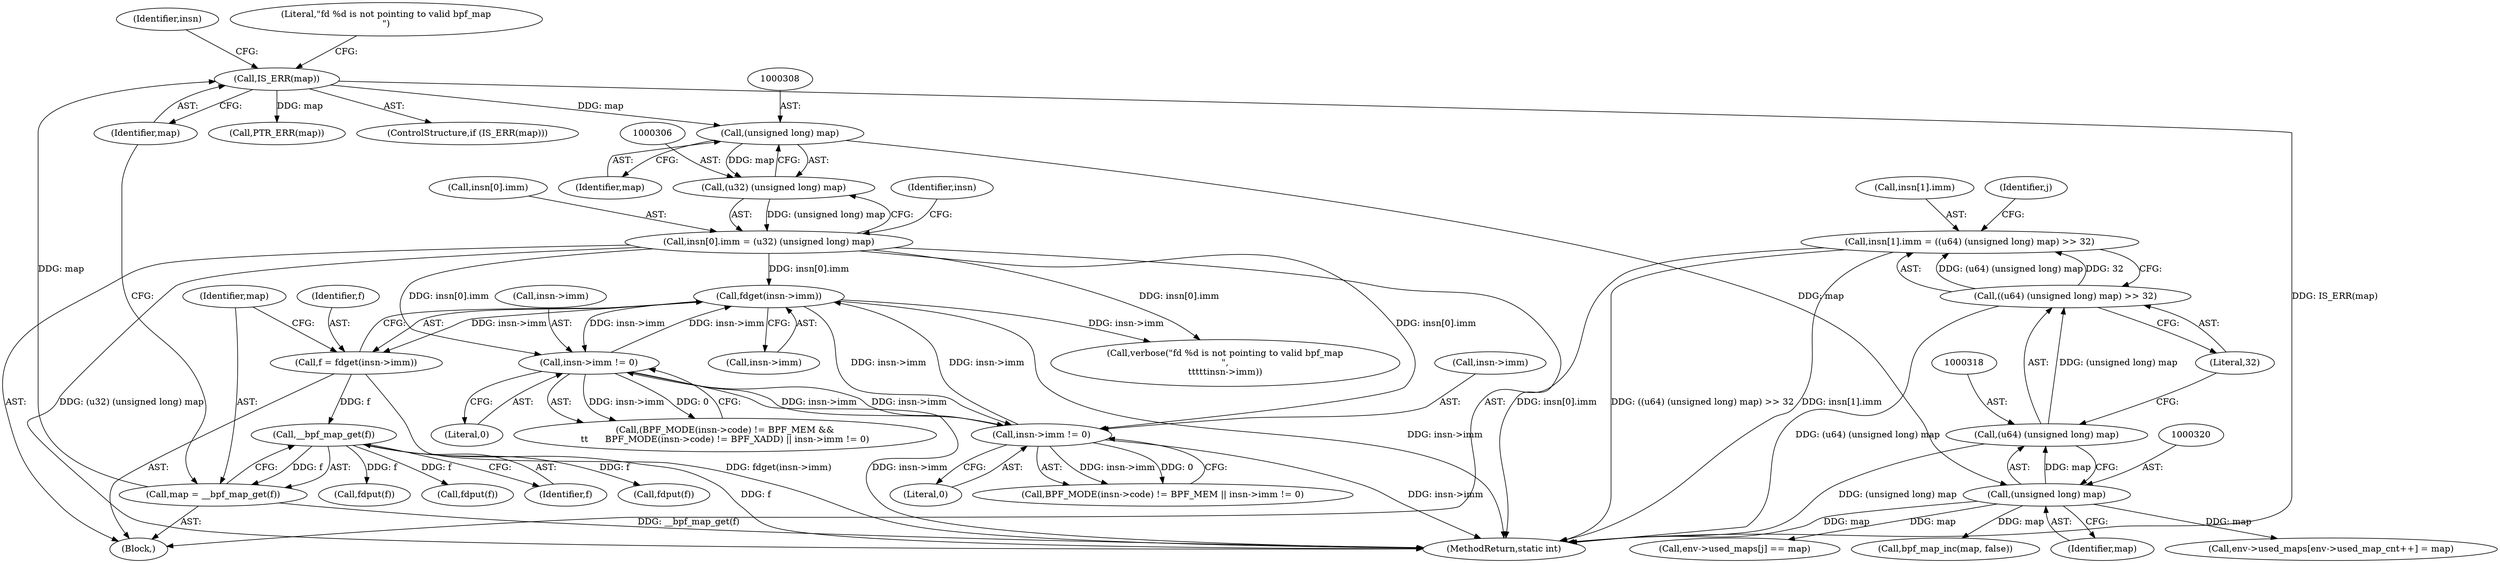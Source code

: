 digraph "0_linux_92117d8443bc5afacc8d5ba82e541946310f106e_4@array" {
"1000310" [label="(Call,insn[1].imm = ((u64) (unsigned long) map) >> 32)"];
"1000316" [label="(Call,((u64) (unsigned long) map) >> 32)"];
"1000317" [label="(Call,(u64) (unsigned long) map)"];
"1000319" [label="(Call,(unsigned long) map)"];
"1000307" [label="(Call,(unsigned long) map)"];
"1000288" [label="(Call,IS_ERR(map))"];
"1000283" [label="(Call,map = __bpf_map_get(f))"];
"1000285" [label="(Call,__bpf_map_get(f))"];
"1000277" [label="(Call,f = fdget(insn->imm))"];
"1000279" [label="(Call,fdget(insn->imm))"];
"1000188" [label="(Call,insn->imm != 0)"];
"1000299" [label="(Call,insn[0].imm = (u32) (unsigned long) map)"];
"1000305" [label="(Call,(u32) (unsigned long) map)"];
"1000155" [label="(Call,insn->imm != 0)"];
"1000317" [label="(Call,(u64) (unsigned long) map)"];
"1000368" [label="(Call,bpf_map_inc(map, false))"];
"1000291" [label="(Call,verbose(\"fd %d is not pointing to valid bpf_map\n\",\n\t\t\t\t\tinsn->imm))"];
"1000148" [label="(Call,BPF_MODE(insn->code) != BPF_MEM || insn->imm != 0)"];
"1000353" [label="(Call,fdput(f))"];
"1000285" [label="(Call,__bpf_map_get(f))"];
"1000159" [label="(Literal,0)"];
"1000155" [label="(Call,insn->imm != 0)"];
"1000321" [label="(Identifier,map)"];
"1000371" [label="(Call,fdput(f))"];
"1000311" [label="(Call,insn[1].imm)"];
"1000192" [label="(Literal,0)"];
"1000189" [label="(Call,insn->imm)"];
"1000278" [label="(Identifier,f)"];
"1000279" [label="(Call,fdget(insn->imm))"];
"1000302" [label="(Identifier,insn)"];
"1000288" [label="(Call,IS_ERR(map))"];
"1000325" [label="(Identifier,j)"];
"1000322" [label="(Literal,32)"];
"1000305" [label="(Call,(u32) (unsigned long) map)"];
"1000174" [label="(Call,(BPF_MODE(insn->code) != BPF_MEM &&\n\t\t      BPF_MODE(insn->code) != BPF_XADD) || insn->imm != 0)"];
"1000283" [label="(Call,map = __bpf_map_get(f))"];
"1000188" [label="(Call,insn->imm != 0)"];
"1000307" [label="(Call,(unsigned long) map)"];
"1000289" [label="(Identifier,map)"];
"1000316" [label="(Call,((u64) (unsigned long) map) >> 32)"];
"1000286" [label="(Identifier,f)"];
"1000313" [label="(Identifier,insn)"];
"1000156" [label="(Call,insn->imm)"];
"1000358" [label="(Call,env->used_maps[env->used_map_cnt++] = map)"];
"1000335" [label="(Call,env->used_maps[j] == map)"];
"1000297" [label="(Call,PTR_ERR(map))"];
"1000299" [label="(Call,insn[0].imm = (u32) (unsigned long) map)"];
"1000380" [label="(MethodReturn,static int)"];
"1000280" [label="(Call,insn->imm)"];
"1000277" [label="(Call,f = fdget(insn->imm))"];
"1000300" [label="(Call,insn[0].imm)"];
"1000309" [label="(Identifier,map)"];
"1000292" [label="(Literal,\"fd %d is not pointing to valid bpf_map\n\")"];
"1000287" [label="(ControlStructure,if (IS_ERR(map)))"];
"1000310" [label="(Call,insn[1].imm = ((u64) (unsigned long) map) >> 32)"];
"1000319" [label="(Call,(unsigned long) map)"];
"1000211" [label="(Block,)"];
"1000343" [label="(Call,fdput(f))"];
"1000284" [label="(Identifier,map)"];
"1000310" -> "1000211"  [label="AST: "];
"1000310" -> "1000316"  [label="CFG: "];
"1000311" -> "1000310"  [label="AST: "];
"1000316" -> "1000310"  [label="AST: "];
"1000325" -> "1000310"  [label="CFG: "];
"1000310" -> "1000380"  [label="DDG: ((u64) (unsigned long) map) >> 32"];
"1000310" -> "1000380"  [label="DDG: insn[1].imm"];
"1000316" -> "1000310"  [label="DDG: (u64) (unsigned long) map"];
"1000316" -> "1000310"  [label="DDG: 32"];
"1000316" -> "1000322"  [label="CFG: "];
"1000317" -> "1000316"  [label="AST: "];
"1000322" -> "1000316"  [label="AST: "];
"1000316" -> "1000380"  [label="DDG: (u64) (unsigned long) map"];
"1000317" -> "1000316"  [label="DDG: (unsigned long) map"];
"1000317" -> "1000319"  [label="CFG: "];
"1000318" -> "1000317"  [label="AST: "];
"1000319" -> "1000317"  [label="AST: "];
"1000322" -> "1000317"  [label="CFG: "];
"1000317" -> "1000380"  [label="DDG: (unsigned long) map"];
"1000319" -> "1000317"  [label="DDG: map"];
"1000319" -> "1000321"  [label="CFG: "];
"1000320" -> "1000319"  [label="AST: "];
"1000321" -> "1000319"  [label="AST: "];
"1000319" -> "1000380"  [label="DDG: map"];
"1000307" -> "1000319"  [label="DDG: map"];
"1000319" -> "1000335"  [label="DDG: map"];
"1000319" -> "1000358"  [label="DDG: map"];
"1000319" -> "1000368"  [label="DDG: map"];
"1000307" -> "1000305"  [label="AST: "];
"1000307" -> "1000309"  [label="CFG: "];
"1000308" -> "1000307"  [label="AST: "];
"1000309" -> "1000307"  [label="AST: "];
"1000305" -> "1000307"  [label="CFG: "];
"1000307" -> "1000305"  [label="DDG: map"];
"1000288" -> "1000307"  [label="DDG: map"];
"1000288" -> "1000287"  [label="AST: "];
"1000288" -> "1000289"  [label="CFG: "];
"1000289" -> "1000288"  [label="AST: "];
"1000292" -> "1000288"  [label="CFG: "];
"1000302" -> "1000288"  [label="CFG: "];
"1000288" -> "1000380"  [label="DDG: IS_ERR(map)"];
"1000283" -> "1000288"  [label="DDG: map"];
"1000288" -> "1000297"  [label="DDG: map"];
"1000283" -> "1000211"  [label="AST: "];
"1000283" -> "1000285"  [label="CFG: "];
"1000284" -> "1000283"  [label="AST: "];
"1000285" -> "1000283"  [label="AST: "];
"1000289" -> "1000283"  [label="CFG: "];
"1000283" -> "1000380"  [label="DDG: __bpf_map_get(f)"];
"1000285" -> "1000283"  [label="DDG: f"];
"1000285" -> "1000286"  [label="CFG: "];
"1000286" -> "1000285"  [label="AST: "];
"1000285" -> "1000380"  [label="DDG: f"];
"1000277" -> "1000285"  [label="DDG: f"];
"1000285" -> "1000343"  [label="DDG: f"];
"1000285" -> "1000353"  [label="DDG: f"];
"1000285" -> "1000371"  [label="DDG: f"];
"1000277" -> "1000211"  [label="AST: "];
"1000277" -> "1000279"  [label="CFG: "];
"1000278" -> "1000277"  [label="AST: "];
"1000279" -> "1000277"  [label="AST: "];
"1000284" -> "1000277"  [label="CFG: "];
"1000277" -> "1000380"  [label="DDG: fdget(insn->imm)"];
"1000279" -> "1000277"  [label="DDG: insn->imm"];
"1000279" -> "1000280"  [label="CFG: "];
"1000280" -> "1000279"  [label="AST: "];
"1000279" -> "1000380"  [label="DDG: insn->imm"];
"1000279" -> "1000155"  [label="DDG: insn->imm"];
"1000279" -> "1000188"  [label="DDG: insn->imm"];
"1000188" -> "1000279"  [label="DDG: insn->imm"];
"1000299" -> "1000279"  [label="DDG: insn[0].imm"];
"1000155" -> "1000279"  [label="DDG: insn->imm"];
"1000279" -> "1000291"  [label="DDG: insn->imm"];
"1000188" -> "1000174"  [label="AST: "];
"1000188" -> "1000192"  [label="CFG: "];
"1000189" -> "1000188"  [label="AST: "];
"1000192" -> "1000188"  [label="AST: "];
"1000174" -> "1000188"  [label="CFG: "];
"1000188" -> "1000380"  [label="DDG: insn->imm"];
"1000188" -> "1000155"  [label="DDG: insn->imm"];
"1000188" -> "1000174"  [label="DDG: insn->imm"];
"1000188" -> "1000174"  [label="DDG: 0"];
"1000299" -> "1000188"  [label="DDG: insn[0].imm"];
"1000155" -> "1000188"  [label="DDG: insn->imm"];
"1000299" -> "1000211"  [label="AST: "];
"1000299" -> "1000305"  [label="CFG: "];
"1000300" -> "1000299"  [label="AST: "];
"1000305" -> "1000299"  [label="AST: "];
"1000313" -> "1000299"  [label="CFG: "];
"1000299" -> "1000380"  [label="DDG: (u32) (unsigned long) map"];
"1000299" -> "1000380"  [label="DDG: insn[0].imm"];
"1000299" -> "1000155"  [label="DDG: insn[0].imm"];
"1000299" -> "1000291"  [label="DDG: insn[0].imm"];
"1000305" -> "1000299"  [label="DDG: (unsigned long) map"];
"1000306" -> "1000305"  [label="AST: "];
"1000155" -> "1000148"  [label="AST: "];
"1000155" -> "1000159"  [label="CFG: "];
"1000156" -> "1000155"  [label="AST: "];
"1000159" -> "1000155"  [label="AST: "];
"1000148" -> "1000155"  [label="CFG: "];
"1000155" -> "1000380"  [label="DDG: insn->imm"];
"1000155" -> "1000148"  [label="DDG: insn->imm"];
"1000155" -> "1000148"  [label="DDG: 0"];
}
